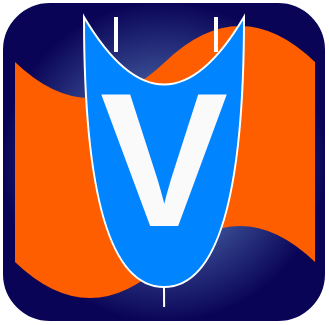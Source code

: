 <mxfile>
    <diagram id="2ECp5ePw6hNcuhR2qzvR" name="Page-1">
        <mxGraphModel dx="1577" dy="1141" grid="1" gridSize="10" guides="1" tooltips="1" connect="1" arrows="1" fold="1" page="1" pageScale="1" pageWidth="850" pageHeight="1100" math="0" shadow="0">
            <root>
                <mxCell id="0"/>
                <mxCell id="1" parent="0"/>
                <mxCell id="19" value="" style="rounded=1;whiteSpace=wrap;html=1;fillStyle=solid;strokeColor=#FFFFFF;fontFamily=Helvetica;fontSize=96;fontColor=#00000f;fillColor=#6b9bd6;gradientColor=#0A0457;gradientDirection=radial;" parent="1" vertex="1">
                    <mxGeometry x="280" y="440" width="162" height="160" as="geometry"/>
                </mxCell>
                <mxCell id="32" value="" style="shape=tape;whiteSpace=wrap;html=1;size=0.286;fillColor=#ff5e00;fontColor=#ffffff;strokeColor=none;" parent="1" vertex="1">
                    <mxGeometry x="286.5" y="450" width="150" height="140" as="geometry"/>
                </mxCell>
                <mxCell id="16" style="edgeStyle=orthogonalEdgeStyle;curved=1;sketch=0;html=1;exitX=1;exitY=0.5;exitDx=0;exitDy=0;exitPerimeter=0;shadow=0;strokeColor=#FFFFFF;endArrow=none;endFill=0;" parent="1" source="12" edge="1">
                    <mxGeometry relative="1" as="geometry">
                        <mxPoint x="361.067" y="592.5" as="targetPoint"/>
                    </mxGeometry>
                </mxCell>
                <mxCell id="12" value="" style="shape=xor;whiteSpace=wrap;html=1;rotation=90;fillColor=#0084ff;strokeColor=#FFFFFF;" parent="1" vertex="1">
                    <mxGeometry x="293.5" y="475" width="135" height="80" as="geometry"/>
                </mxCell>
                <mxCell id="17" value="&lt;b&gt;&lt;font style=&quot;font-size: 96px;&quot;&gt;V&lt;/font&gt;&lt;/b&gt;" style="text;align=center;html=1;verticalAlign=middle;whiteSpace=wrap;rounded=0;fontSize=72;fillColor=none;fontColor=#fafafa;" parent="1" vertex="1">
                    <mxGeometry x="331" y="502.5" width="60" height="30" as="geometry"/>
                </mxCell>
                <mxCell id="28" value="" style="line;strokeWidth=2;direction=south;html=1;fillStyle=solid;strokeColor=#FFFFFF;fontFamily=Helvetica;fontSize=96;fontColor=#00000f;fillColor=none;gradientColor=none;movable=1;resizable=1;rotatable=1;deletable=1;editable=1;connectable=1;" parent="1" vertex="1">
                    <mxGeometry x="332" y="447.5" width="10" height="17.5" as="geometry"/>
                </mxCell>
                <mxCell id="29" value="" style="line;strokeWidth=2;direction=south;html=1;fillStyle=solid;strokeColor=#FFFFFF;fontFamily=Helvetica;fontSize=96;fontColor=#00000f;fillColor=none;gradientColor=none;" parent="1" vertex="1">
                    <mxGeometry x="382" y="447.5" width="10" height="17.5" as="geometry"/>
                </mxCell>
            </root>
        </mxGraphModel>
    </diagram>
</mxfile>